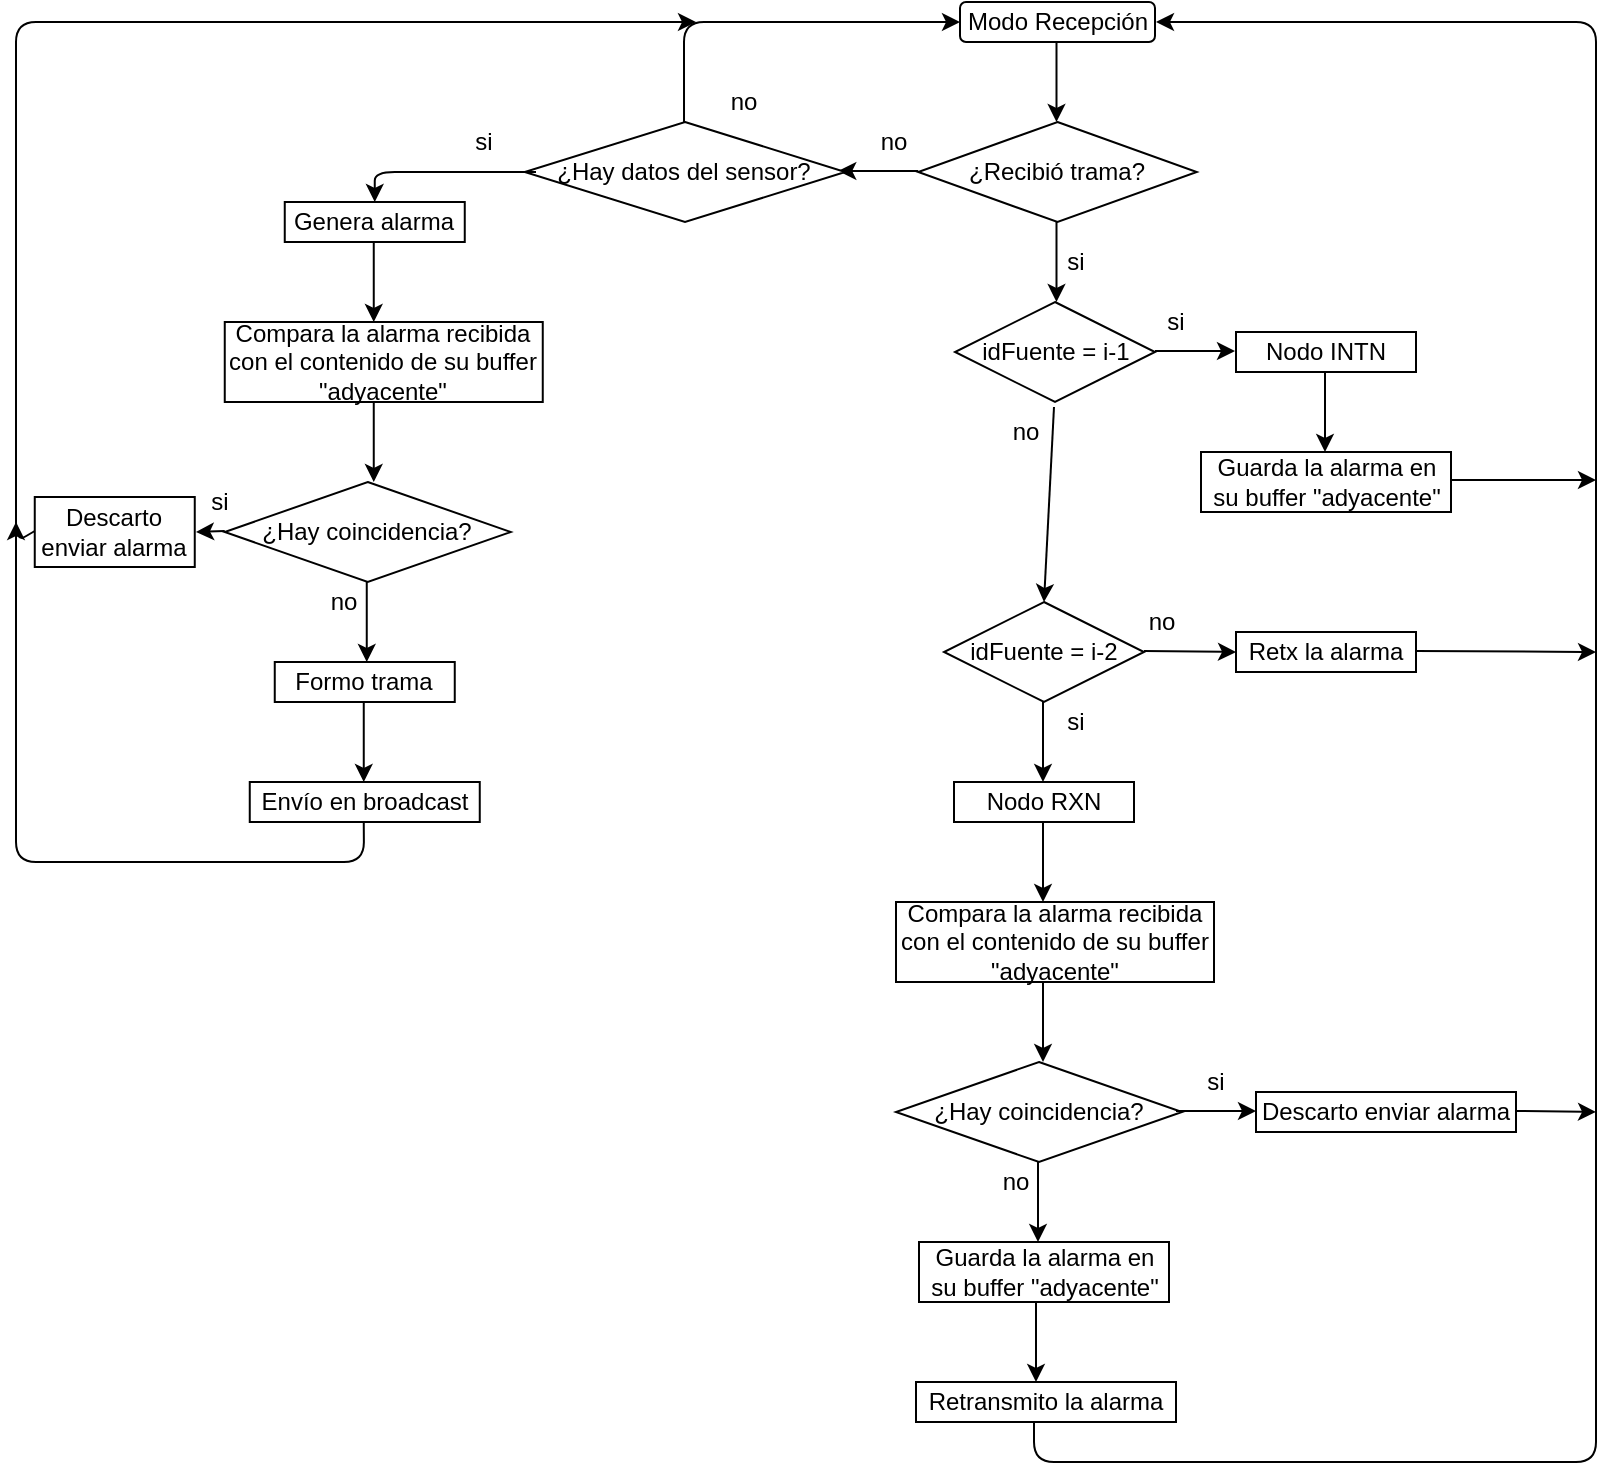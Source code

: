 <mxfile version="14.5.1" type="device"><diagram id="C5RBs43oDa-KdzZeNtuy" name="Page-1"><mxGraphModel dx="782" dy="468" grid="1" gridSize="10" guides="1" tooltips="1" connect="1" arrows="1" fold="1" page="1" pageScale="1" pageWidth="827" pageHeight="1169" math="0" shadow="0"><root><mxCell id="WIyWlLk6GJQsqaUBKTNV-0"/><mxCell id="WIyWlLk6GJQsqaUBKTNV-1" parent="WIyWlLk6GJQsqaUBKTNV-0"/><mxCell id="tO2VwnCAgfntfXCUiCao-48" value="" style="endArrow=classic;html=1;entryX=0;entryY=0.5;entryDx=0;entryDy=0;" edge="1" parent="WIyWlLk6GJQsqaUBKTNV-1" target="tO2VwnCAgfntfXCUiCao-58"><mxGeometry width="50" height="50" relative="1" as="geometry"><mxPoint x="344.01" y="100" as="sourcePoint"/><mxPoint x="344.01" y="60" as="targetPoint"/><Array as="points"><mxPoint x="344" y="50"/></Array></mxGeometry></mxCell><mxCell id="tO2VwnCAgfntfXCUiCao-49" value="Genera alarma" style="rounded=0;whiteSpace=wrap;html=1;" vertex="1" parent="WIyWlLk6GJQsqaUBKTNV-1"><mxGeometry x="144.38" y="140" width="90" height="20" as="geometry"/></mxCell><mxCell id="tO2VwnCAgfntfXCUiCao-50" value="" style="endArrow=classic;html=1;" edge="1" parent="WIyWlLk6GJQsqaUBKTNV-1"><mxGeometry width="50" height="50" relative="1" as="geometry"><mxPoint x="188.88" y="160" as="sourcePoint"/><mxPoint x="188.88" y="200" as="targetPoint"/></mxGeometry></mxCell><mxCell id="tO2VwnCAgfntfXCUiCao-52" value="Formo trama" style="rounded=0;whiteSpace=wrap;html=1;" vertex="1" parent="WIyWlLk6GJQsqaUBKTNV-1"><mxGeometry x="139.38" y="370" width="90" height="20" as="geometry"/></mxCell><mxCell id="tO2VwnCAgfntfXCUiCao-53" value="Envío en broadcast" style="rounded=0;whiteSpace=wrap;html=1;" vertex="1" parent="WIyWlLk6GJQsqaUBKTNV-1"><mxGeometry x="126.88" y="430" width="115" height="20" as="geometry"/></mxCell><mxCell id="tO2VwnCAgfntfXCUiCao-55" value="" style="endArrow=classic;html=1;" edge="1" parent="WIyWlLk6GJQsqaUBKTNV-1"><mxGeometry width="50" height="50" relative="1" as="geometry"><mxPoint x="183.88" y="390" as="sourcePoint"/><mxPoint x="183.88" y="430" as="targetPoint"/></mxGeometry></mxCell><mxCell id="tO2VwnCAgfntfXCUiCao-57" value="" style="endArrow=classic;html=1;" edge="1" parent="WIyWlLk6GJQsqaUBKTNV-1"><mxGeometry width="50" height="50" relative="1" as="geometry"><mxPoint x="183.88" y="450" as="sourcePoint"/><mxPoint x="10" y="300" as="targetPoint"/><Array as="points"><mxPoint x="184" y="470"/><mxPoint x="10" y="470"/></Array></mxGeometry></mxCell><mxCell id="tO2VwnCAgfntfXCUiCao-58" value="Modo Recepción" style="rounded=1;whiteSpace=wrap;html=1;fontSize=12;glass=0;strokeWidth=1;shadow=0;" vertex="1" parent="WIyWlLk6GJQsqaUBKTNV-1"><mxGeometry x="482" y="40" width="97.5" height="20" as="geometry"/></mxCell><mxCell id="tO2VwnCAgfntfXCUiCao-61" value="" style="endArrow=classic;html=1;" edge="1" parent="WIyWlLk6GJQsqaUBKTNV-1"><mxGeometry width="50" height="50" relative="1" as="geometry"><mxPoint x="530.25" y="60" as="sourcePoint"/><mxPoint x="530.25" y="100" as="targetPoint"/></mxGeometry></mxCell><mxCell id="tO2VwnCAgfntfXCUiCao-62" value="¿Recibió trama?" style="rhombus;whiteSpace=wrap;html=1;" vertex="1" parent="WIyWlLk6GJQsqaUBKTNV-1"><mxGeometry x="461.13" y="100" width="139.25" height="50" as="geometry"/></mxCell><mxCell id="tO2VwnCAgfntfXCUiCao-65" value="" style="endArrow=classic;html=1;" edge="1" parent="WIyWlLk6GJQsqaUBKTNV-1"><mxGeometry width="50" height="50" relative="1" as="geometry"><mxPoint x="530.25" y="150" as="sourcePoint"/><mxPoint x="530.25" y="190" as="targetPoint"/></mxGeometry></mxCell><mxCell id="tO2VwnCAgfntfXCUiCao-67" value="idFuente = i-2" style="rhombus;whiteSpace=wrap;html=1;" vertex="1" parent="WIyWlLk6GJQsqaUBKTNV-1"><mxGeometry x="474" y="340" width="100" height="50" as="geometry"/></mxCell><mxCell id="tO2VwnCAgfntfXCUiCao-68" value="idFuente = i-1" style="rhombus;whiteSpace=wrap;html=1;" vertex="1" parent="WIyWlLk6GJQsqaUBKTNV-1"><mxGeometry x="479.5" y="190" width="100" height="50" as="geometry"/></mxCell><mxCell id="tO2VwnCAgfntfXCUiCao-72" value="" style="endArrow=classic;html=1;" edge="1" parent="WIyWlLk6GJQsqaUBKTNV-1"><mxGeometry width="50" height="50" relative="1" as="geometry"><mxPoint x="523.5" y="390" as="sourcePoint"/><mxPoint x="523.5" y="430" as="targetPoint"/></mxGeometry></mxCell><mxCell id="tO2VwnCAgfntfXCUiCao-73" value="Nodo INTN" style="rounded=0;whiteSpace=wrap;html=1;" vertex="1" parent="WIyWlLk6GJQsqaUBKTNV-1"><mxGeometry x="620" y="205" width="90" height="20" as="geometry"/></mxCell><mxCell id="tO2VwnCAgfntfXCUiCao-74" value="Nodo RXN" style="rounded=0;whiteSpace=wrap;html=1;" vertex="1" parent="WIyWlLk6GJQsqaUBKTNV-1"><mxGeometry x="479" y="430" width="90" height="20" as="geometry"/></mxCell><mxCell id="tO2VwnCAgfntfXCUiCao-75" value="" style="endArrow=classic;html=1;" edge="1" parent="WIyWlLk6GJQsqaUBKTNV-1"><mxGeometry width="50" height="50" relative="1" as="geometry"><mxPoint x="664.5" y="225" as="sourcePoint"/><mxPoint x="664.5" y="265" as="targetPoint"/></mxGeometry></mxCell><mxCell id="tO2VwnCAgfntfXCUiCao-76" value="" style="endArrow=classic;html=1;" edge="1" parent="WIyWlLk6GJQsqaUBKTNV-1"><mxGeometry width="50" height="50" relative="1" as="geometry"><mxPoint x="523.5" y="450" as="sourcePoint"/><mxPoint x="523.5" y="490" as="targetPoint"/></mxGeometry></mxCell><mxCell id="tO2VwnCAgfntfXCUiCao-77" value="Guarda la alarma en su buffer &quot;adyacente&quot;" style="rounded=0;whiteSpace=wrap;html=1;" vertex="1" parent="WIyWlLk6GJQsqaUBKTNV-1"><mxGeometry x="602.5" y="265" width="125" height="30" as="geometry"/></mxCell><mxCell id="tO2VwnCAgfntfXCUiCao-80" value="Compara la alarma recibida con el contenido de su buffer &quot;adyacente&quot;" style="rounded=0;whiteSpace=wrap;html=1;" vertex="1" parent="WIyWlLk6GJQsqaUBKTNV-1"><mxGeometry x="450" y="490" width="159" height="40" as="geometry"/></mxCell><mxCell id="tO2VwnCAgfntfXCUiCao-82" value="¿Hay coincidencia?" style="rhombus;whiteSpace=wrap;html=1;" vertex="1" parent="WIyWlLk6GJQsqaUBKTNV-1"><mxGeometry x="450" y="570" width="143" height="50" as="geometry"/></mxCell><mxCell id="tO2VwnCAgfntfXCUiCao-83" value="" style="endArrow=classic;html=1;" edge="1" parent="WIyWlLk6GJQsqaUBKTNV-1"><mxGeometry width="50" height="50" relative="1" as="geometry"><mxPoint x="590" y="594.5" as="sourcePoint"/><mxPoint x="630" y="594.5" as="targetPoint"/></mxGeometry></mxCell><mxCell id="tO2VwnCAgfntfXCUiCao-84" value="si" style="text;html=1;strokeColor=none;fillColor=none;align=center;verticalAlign=middle;whiteSpace=wrap;rounded=0;" vertex="1" parent="WIyWlLk6GJQsqaUBKTNV-1"><mxGeometry x="590" y="570" width="40" height="20" as="geometry"/></mxCell><mxCell id="tO2VwnCAgfntfXCUiCao-86" value="" style="endArrow=classic;html=1;" edge="1" parent="WIyWlLk6GJQsqaUBKTNV-1"><mxGeometry width="50" height="50" relative="1" as="geometry"><mxPoint x="523.5" y="530" as="sourcePoint"/><mxPoint x="523.5" y="570" as="targetPoint"/></mxGeometry></mxCell><mxCell id="tO2VwnCAgfntfXCUiCao-90" value="" style="endArrow=classic;html=1;" edge="1" parent="WIyWlLk6GJQsqaUBKTNV-1"><mxGeometry width="50" height="50" relative="1" as="geometry"><mxPoint x="521" y="620" as="sourcePoint"/><mxPoint x="521" y="660" as="targetPoint"/></mxGeometry></mxCell><mxCell id="tO2VwnCAgfntfXCUiCao-91" value="no" style="text;html=1;strokeColor=none;fillColor=none;align=center;verticalAlign=middle;whiteSpace=wrap;rounded=0;" vertex="1" parent="WIyWlLk6GJQsqaUBKTNV-1"><mxGeometry x="490" y="620" width="40" height="20" as="geometry"/></mxCell><mxCell id="tO2VwnCAgfntfXCUiCao-92" value="Guarda la alarma en su buffer &quot;adyacente&quot;" style="rounded=0;whiteSpace=wrap;html=1;" vertex="1" parent="WIyWlLk6GJQsqaUBKTNV-1"><mxGeometry x="461.5" y="660" width="125" height="30" as="geometry"/></mxCell><mxCell id="tO2VwnCAgfntfXCUiCao-95" value="Compara la alarma recibida con el contenido de su buffer &quot;adyacente&quot;" style="rounded=0;whiteSpace=wrap;html=1;" vertex="1" parent="WIyWlLk6GJQsqaUBKTNV-1"><mxGeometry x="114.38" y="200" width="159" height="40" as="geometry"/></mxCell><mxCell id="tO2VwnCAgfntfXCUiCao-105" value="" style="endArrow=classic;html=1;" edge="1" parent="WIyWlLk6GJQsqaUBKTNV-1"><mxGeometry width="50" height="50" relative="1" as="geometry"><mxPoint x="188.88" y="240" as="sourcePoint"/><mxPoint x="188.88" y="280" as="targetPoint"/></mxGeometry></mxCell><mxCell id="tO2VwnCAgfntfXCUiCao-116" value="¿Hay coincidencia?" style="rhombus;whiteSpace=wrap;html=1;" vertex="1" parent="WIyWlLk6GJQsqaUBKTNV-1"><mxGeometry x="114.38" y="280" width="143" height="50" as="geometry"/></mxCell><mxCell id="tO2VwnCAgfntfXCUiCao-117" value="" style="endArrow=classic;html=1;" edge="1" parent="WIyWlLk6GJQsqaUBKTNV-1"><mxGeometry width="50" height="50" relative="1" as="geometry"><mxPoint x="114.38" y="304.5" as="sourcePoint"/><mxPoint x="100" y="305" as="targetPoint"/></mxGeometry></mxCell><mxCell id="tO2VwnCAgfntfXCUiCao-118" value="si" style="text;html=1;strokeColor=none;fillColor=none;align=center;verticalAlign=middle;whiteSpace=wrap;rounded=0;" vertex="1" parent="WIyWlLk6GJQsqaUBKTNV-1"><mxGeometry x="91.88" y="280" width="40" height="20" as="geometry"/></mxCell><mxCell id="tO2VwnCAgfntfXCUiCao-119" value="Descarto &lt;br&gt;enviar alarma" style="rounded=0;whiteSpace=wrap;html=1;" vertex="1" parent="WIyWlLk6GJQsqaUBKTNV-1"><mxGeometry x="19.38" y="287.5" width="80" height="35" as="geometry"/></mxCell><mxCell id="tO2VwnCAgfntfXCUiCao-120" value="" style="endArrow=classic;html=1;" edge="1" parent="WIyWlLk6GJQsqaUBKTNV-1"><mxGeometry width="50" height="50" relative="1" as="geometry"><mxPoint x="185.38" y="330" as="sourcePoint"/><mxPoint x="185.38" y="370" as="targetPoint"/></mxGeometry></mxCell><mxCell id="tO2VwnCAgfntfXCUiCao-121" value="no" style="text;html=1;strokeColor=none;fillColor=none;align=center;verticalAlign=middle;whiteSpace=wrap;rounded=0;" vertex="1" parent="WIyWlLk6GJQsqaUBKTNV-1"><mxGeometry x="154.38" y="330" width="40" height="20" as="geometry"/></mxCell><mxCell id="tO2VwnCAgfntfXCUiCao-123" value="Descarto enviar alarma" style="rounded=0;whiteSpace=wrap;html=1;" vertex="1" parent="WIyWlLk6GJQsqaUBKTNV-1"><mxGeometry x="630" y="585" width="130" height="20" as="geometry"/></mxCell><mxCell id="tO2VwnCAgfntfXCUiCao-129" value="si" style="text;html=1;strokeColor=none;fillColor=none;align=center;verticalAlign=middle;whiteSpace=wrap;rounded=0;" vertex="1" parent="WIyWlLk6GJQsqaUBKTNV-1"><mxGeometry x="520" y="390" width="40" height="20" as="geometry"/></mxCell><mxCell id="tO2VwnCAgfntfXCUiCao-133" value="si" style="text;html=1;strokeColor=none;fillColor=none;align=center;verticalAlign=middle;whiteSpace=wrap;rounded=0;" vertex="1" parent="WIyWlLk6GJQsqaUBKTNV-1"><mxGeometry x="570" y="190" width="40" height="20" as="geometry"/></mxCell><mxCell id="tO2VwnCAgfntfXCUiCao-138" value="Retransmito la alarma" style="rounded=0;whiteSpace=wrap;html=1;" vertex="1" parent="WIyWlLk6GJQsqaUBKTNV-1"><mxGeometry x="460" y="730" width="130" height="20" as="geometry"/></mxCell><mxCell id="tO2VwnCAgfntfXCUiCao-139" value="" style="endArrow=classic;html=1;" edge="1" parent="WIyWlLk6GJQsqaUBKTNV-1"><mxGeometry width="50" height="50" relative="1" as="geometry"><mxPoint x="520" y="690" as="sourcePoint"/><mxPoint x="520" y="730" as="targetPoint"/></mxGeometry></mxCell><mxCell id="tO2VwnCAgfntfXCUiCao-145" value="si" style="text;html=1;strokeColor=none;fillColor=none;align=center;verticalAlign=middle;whiteSpace=wrap;rounded=0;" vertex="1" parent="WIyWlLk6GJQsqaUBKTNV-1"><mxGeometry x="520" y="160" width="40" height="20" as="geometry"/></mxCell><mxCell id="tO2VwnCAgfntfXCUiCao-149" value="" style="endArrow=classic;html=1;" edge="1" parent="WIyWlLk6GJQsqaUBKTNV-1"><mxGeometry width="50" height="50" relative="1" as="geometry"><mxPoint x="579.5" y="214.5" as="sourcePoint"/><mxPoint x="619.5" y="214.5" as="targetPoint"/></mxGeometry></mxCell><mxCell id="tO2VwnCAgfntfXCUiCao-151" value="no" style="text;html=1;strokeColor=none;fillColor=none;align=center;verticalAlign=middle;whiteSpace=wrap;rounded=0;" vertex="1" parent="WIyWlLk6GJQsqaUBKTNV-1"><mxGeometry x="428.5" y="100" width="40" height="20" as="geometry"/></mxCell><mxCell id="tO2VwnCAgfntfXCUiCao-152" value="" style="endArrow=classic;html=1;entryX=0.5;entryY=0;entryDx=0;entryDy=0;" edge="1" parent="WIyWlLk6GJQsqaUBKTNV-1" target="tO2VwnCAgfntfXCUiCao-67"><mxGeometry width="50" height="50" relative="1" as="geometry"><mxPoint x="529" y="242.5" as="sourcePoint"/><mxPoint x="529" y="340" as="targetPoint"/></mxGeometry></mxCell><mxCell id="tO2VwnCAgfntfXCUiCao-154" value="" style="endArrow=classic;html=1;" edge="1" parent="WIyWlLk6GJQsqaUBKTNV-1"><mxGeometry width="50" height="50" relative="1" as="geometry"><mxPoint x="461.13" y="124.5" as="sourcePoint"/><mxPoint x="421.13" y="124.5" as="targetPoint"/></mxGeometry></mxCell><mxCell id="tO2VwnCAgfntfXCUiCao-155" value="¿Hay datos del sensor?" style="rhombus;whiteSpace=wrap;html=1;" vertex="1" parent="WIyWlLk6GJQsqaUBKTNV-1"><mxGeometry x="264.38" y="100" width="160.25" height="50" as="geometry"/></mxCell><mxCell id="tO2VwnCAgfntfXCUiCao-157" value="no" style="text;html=1;strokeColor=none;fillColor=none;align=center;verticalAlign=middle;whiteSpace=wrap;rounded=0;" vertex="1" parent="WIyWlLk6GJQsqaUBKTNV-1"><mxGeometry x="353.5" y="80" width="40" height="20" as="geometry"/></mxCell><mxCell id="tO2VwnCAgfntfXCUiCao-158" value="si" style="text;html=1;strokeColor=none;fillColor=none;align=center;verticalAlign=middle;whiteSpace=wrap;rounded=0;" vertex="1" parent="WIyWlLk6GJQsqaUBKTNV-1"><mxGeometry x="224.38" y="100" width="40" height="20" as="geometry"/></mxCell><mxCell id="tO2VwnCAgfntfXCUiCao-159" value="" style="endArrow=classic;html=1;" edge="1" parent="WIyWlLk6GJQsqaUBKTNV-1" target="tO2VwnCAgfntfXCUiCao-49"><mxGeometry width="50" height="50" relative="1" as="geometry"><mxPoint x="270" y="125" as="sourcePoint"/><mxPoint x="204.38" y="125" as="targetPoint"/><Array as="points"><mxPoint x="189.38" y="125"/></Array></mxGeometry></mxCell><mxCell id="tO2VwnCAgfntfXCUiCao-164" value="no" style="text;html=1;strokeColor=none;fillColor=none;align=center;verticalAlign=middle;whiteSpace=wrap;rounded=0;" vertex="1" parent="WIyWlLk6GJQsqaUBKTNV-1"><mxGeometry x="494.5" y="245" width="40" height="20" as="geometry"/></mxCell><mxCell id="tO2VwnCAgfntfXCUiCao-165" value="no" style="text;html=1;strokeColor=none;fillColor=none;align=center;verticalAlign=middle;whiteSpace=wrap;rounded=0;" vertex="1" parent="WIyWlLk6GJQsqaUBKTNV-1"><mxGeometry x="562.5" y="340" width="40" height="20" as="geometry"/></mxCell><mxCell id="tO2VwnCAgfntfXCUiCao-166" value="" style="endArrow=classic;html=1;entryX=0;entryY=0.5;entryDx=0;entryDy=0;" edge="1" parent="WIyWlLk6GJQsqaUBKTNV-1" target="tO2VwnCAgfntfXCUiCao-167"><mxGeometry width="50" height="50" relative="1" as="geometry"><mxPoint x="574" y="364.5" as="sourcePoint"/><mxPoint x="614" y="364.5" as="targetPoint"/></mxGeometry></mxCell><mxCell id="tO2VwnCAgfntfXCUiCao-167" value="Retx la alarma" style="rounded=0;whiteSpace=wrap;html=1;" vertex="1" parent="WIyWlLk6GJQsqaUBKTNV-1"><mxGeometry x="620" y="355" width="90" height="20" as="geometry"/></mxCell><mxCell id="tO2VwnCAgfntfXCUiCao-168" value="" style="endArrow=classic;html=1;" edge="1" parent="WIyWlLk6GJQsqaUBKTNV-1"><mxGeometry width="50" height="50" relative="1" as="geometry"><mxPoint x="519" y="750" as="sourcePoint"/><mxPoint x="580" y="50" as="targetPoint"/><Array as="points"><mxPoint x="519" y="770"/><mxPoint x="800" y="770"/><mxPoint x="800" y="50"/></Array></mxGeometry></mxCell><mxCell id="tO2VwnCAgfntfXCUiCao-169" value="" style="endArrow=classic;html=1;" edge="1" parent="WIyWlLk6GJQsqaUBKTNV-1"><mxGeometry width="50" height="50" relative="1" as="geometry"><mxPoint x="727.5" y="279" as="sourcePoint"/><mxPoint x="800" y="279" as="targetPoint"/></mxGeometry></mxCell><mxCell id="tO2VwnCAgfntfXCUiCao-170" value="" style="endArrow=classic;html=1;" edge="1" parent="WIyWlLk6GJQsqaUBKTNV-1"><mxGeometry width="50" height="50" relative="1" as="geometry"><mxPoint x="710" y="364.5" as="sourcePoint"/><mxPoint x="800" y="365" as="targetPoint"/></mxGeometry></mxCell><mxCell id="tO2VwnCAgfntfXCUiCao-171" value="" style="endArrow=classic;html=1;" edge="1" parent="WIyWlLk6GJQsqaUBKTNV-1"><mxGeometry width="50" height="50" relative="1" as="geometry"><mxPoint x="760" y="594.5" as="sourcePoint"/><mxPoint x="800" y="595" as="targetPoint"/></mxGeometry></mxCell><mxCell id="tO2VwnCAgfntfXCUiCao-172" value="" style="endArrow=classic;html=1;" edge="1" parent="WIyWlLk6GJQsqaUBKTNV-1"><mxGeometry width="50" height="50" relative="1" as="geometry"><mxPoint x="19.38" y="304.5" as="sourcePoint"/><mxPoint x="350" y="50" as="targetPoint"/><Array as="points"><mxPoint x="10" y="310"/><mxPoint x="10" y="50"/></Array></mxGeometry></mxCell></root></mxGraphModel></diagram></mxfile>